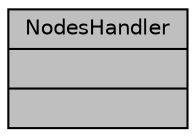 digraph "NodesHandler"
{
  edge [fontname="Helvetica",fontsize="10",labelfontname="Helvetica",labelfontsize="10"];
  node [fontname="Helvetica",fontsize="10",shape=record];
  Node1 [label="{NodesHandler\n||}",height=0.2,width=0.4,color="black", fillcolor="grey75", style="filled", fontcolor="black"];
}
